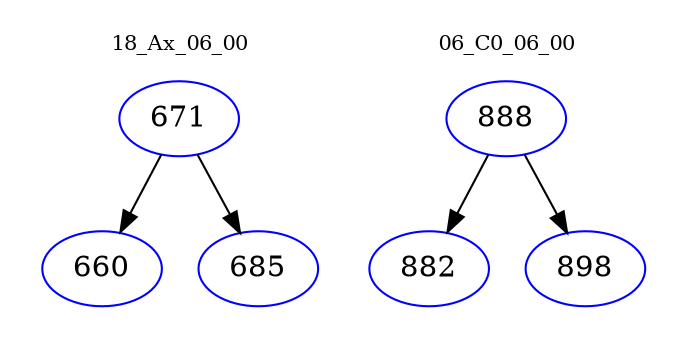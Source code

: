 digraph{
subgraph cluster_0 {
color = white
label = "18_Ax_06_00";
fontsize=10;
T0_671 [label="671", color="blue"]
T0_671 -> T0_660 [color="black"]
T0_660 [label="660", color="blue"]
T0_671 -> T0_685 [color="black"]
T0_685 [label="685", color="blue"]
}
subgraph cluster_1 {
color = white
label = "06_C0_06_00";
fontsize=10;
T1_888 [label="888", color="blue"]
T1_888 -> T1_882 [color="black"]
T1_882 [label="882", color="blue"]
T1_888 -> T1_898 [color="black"]
T1_898 [label="898", color="blue"]
}
}
